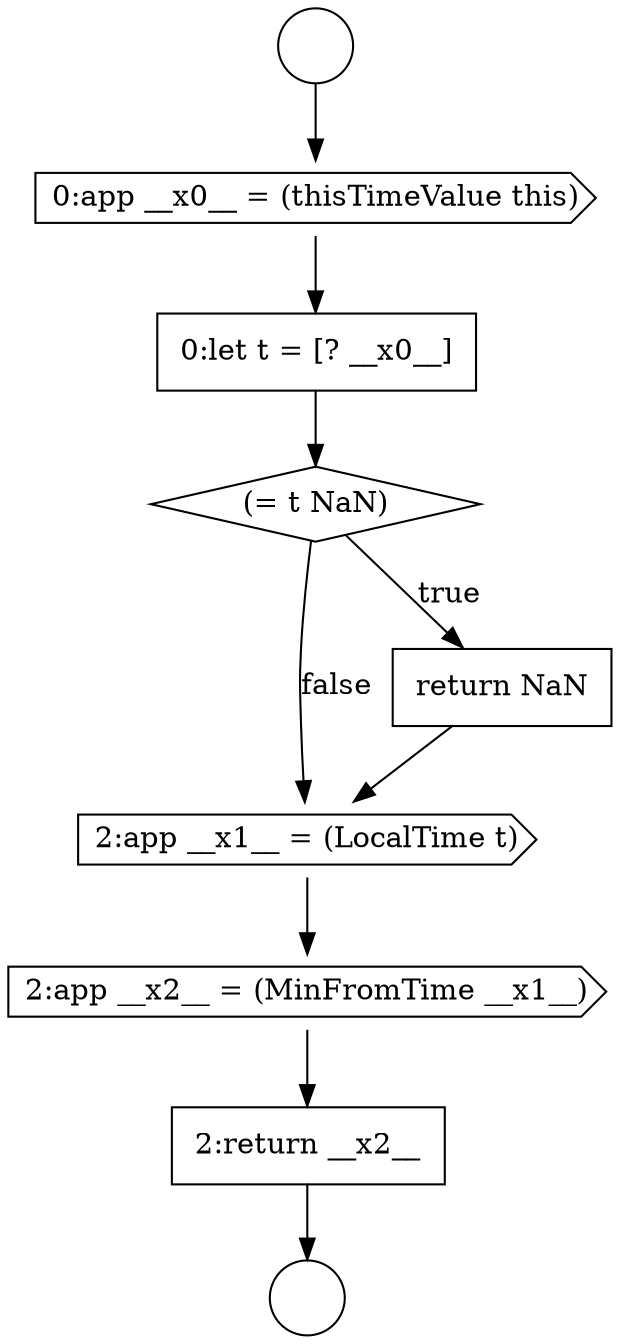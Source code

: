 digraph {
  node11277 [shape=circle label=" " color="black" fillcolor="white" style=filled]
  node11285 [shape=none, margin=0, label=<<font color="black">
    <table border="0" cellborder="1" cellspacing="0" cellpadding="10">
      <tr><td align="left">2:return __x2__</td></tr>
    </table>
  </font>> color="black" fillcolor="white" style=filled]
  node11284 [shape=cds, label=<<font color="black">2:app __x2__ = (MinFromTime __x1__)</font>> color="black" fillcolor="white" style=filled]
  node11278 [shape=circle label=" " color="black" fillcolor="white" style=filled]
  node11279 [shape=cds, label=<<font color="black">0:app __x0__ = (thisTimeValue this)</font>> color="black" fillcolor="white" style=filled]
  node11283 [shape=cds, label=<<font color="black">2:app __x1__ = (LocalTime t)</font>> color="black" fillcolor="white" style=filled]
  node11280 [shape=none, margin=0, label=<<font color="black">
    <table border="0" cellborder="1" cellspacing="0" cellpadding="10">
      <tr><td align="left">0:let t = [? __x0__]</td></tr>
    </table>
  </font>> color="black" fillcolor="white" style=filled]
  node11282 [shape=none, margin=0, label=<<font color="black">
    <table border="0" cellborder="1" cellspacing="0" cellpadding="10">
      <tr><td align="left">return NaN</td></tr>
    </table>
  </font>> color="black" fillcolor="white" style=filled]
  node11281 [shape=diamond, label=<<font color="black">(= t NaN)</font>> color="black" fillcolor="white" style=filled]
  node11279 -> node11280 [ color="black"]
  node11277 -> node11279 [ color="black"]
  node11280 -> node11281 [ color="black"]
  node11281 -> node11282 [label=<<font color="black">true</font>> color="black"]
  node11281 -> node11283 [label=<<font color="black">false</font>> color="black"]
  node11285 -> node11278 [ color="black"]
  node11284 -> node11285 [ color="black"]
  node11283 -> node11284 [ color="black"]
  node11282 -> node11283 [ color="black"]
}
